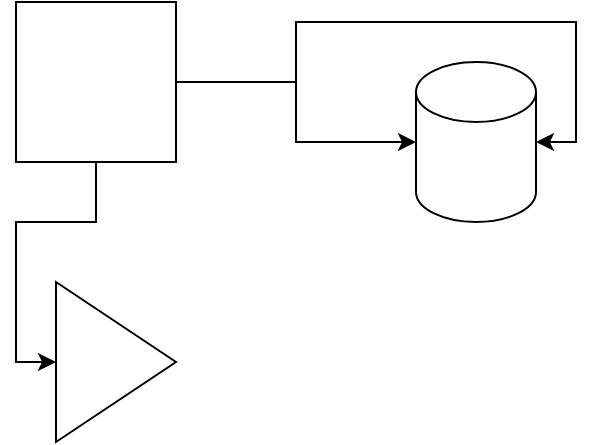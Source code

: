 <mxfile version="13.10.9" type="github">
  <diagram id="fSqTsCMtqkVXj3NiWCgs" name="Page-1">
    <mxGraphModel dx="868" dy="488" grid="1" gridSize="10" guides="1" tooltips="1" connect="1" arrows="1" fold="1" page="1" pageScale="1" pageWidth="850" pageHeight="1100" math="0" shadow="0">
      <root>
        <mxCell id="0" />
        <mxCell id="1" parent="0" />
        <mxCell id="GQ_PC_4hDOSx4sBnk_Ye-3" style="edgeStyle=orthogonalEdgeStyle;rounded=0;orthogonalLoop=1;jettySize=auto;html=1;entryX=0;entryY=0.5;entryDx=0;entryDy=0;" edge="1" parent="1" source="GQ_PC_4hDOSx4sBnk_Ye-1" target="GQ_PC_4hDOSx4sBnk_Ye-2">
          <mxGeometry relative="1" as="geometry" />
        </mxCell>
        <mxCell id="GQ_PC_4hDOSx4sBnk_Ye-5" style="edgeStyle=orthogonalEdgeStyle;rounded=0;orthogonalLoop=1;jettySize=auto;html=1;entryX=1;entryY=0.5;entryDx=0;entryDy=0;entryPerimeter=0;" edge="1" parent="1" source="GQ_PC_4hDOSx4sBnk_Ye-1" target="GQ_PC_4hDOSx4sBnk_Ye-4">
          <mxGeometry relative="1" as="geometry" />
        </mxCell>
        <mxCell id="GQ_PC_4hDOSx4sBnk_Ye-6" style="edgeStyle=orthogonalEdgeStyle;rounded=0;orthogonalLoop=1;jettySize=auto;html=1;" edge="1" parent="1" source="GQ_PC_4hDOSx4sBnk_Ye-1" target="GQ_PC_4hDOSx4sBnk_Ye-4">
          <mxGeometry relative="1" as="geometry" />
        </mxCell>
        <mxCell id="GQ_PC_4hDOSx4sBnk_Ye-1" value="" style="whiteSpace=wrap;html=1;aspect=fixed;" vertex="1" parent="1">
          <mxGeometry x="440" y="160" width="80" height="80" as="geometry" />
        </mxCell>
        <mxCell id="GQ_PC_4hDOSx4sBnk_Ye-2" value="" style="triangle;whiteSpace=wrap;html=1;" vertex="1" parent="1">
          <mxGeometry x="460" y="300" width="60" height="80" as="geometry" />
        </mxCell>
        <mxCell id="GQ_PC_4hDOSx4sBnk_Ye-4" value="" style="shape=cylinder3;whiteSpace=wrap;html=1;boundedLbl=1;backgroundOutline=1;size=15;" vertex="1" parent="1">
          <mxGeometry x="640" y="190" width="60" height="80" as="geometry" />
        </mxCell>
      </root>
    </mxGraphModel>
  </diagram>
</mxfile>
